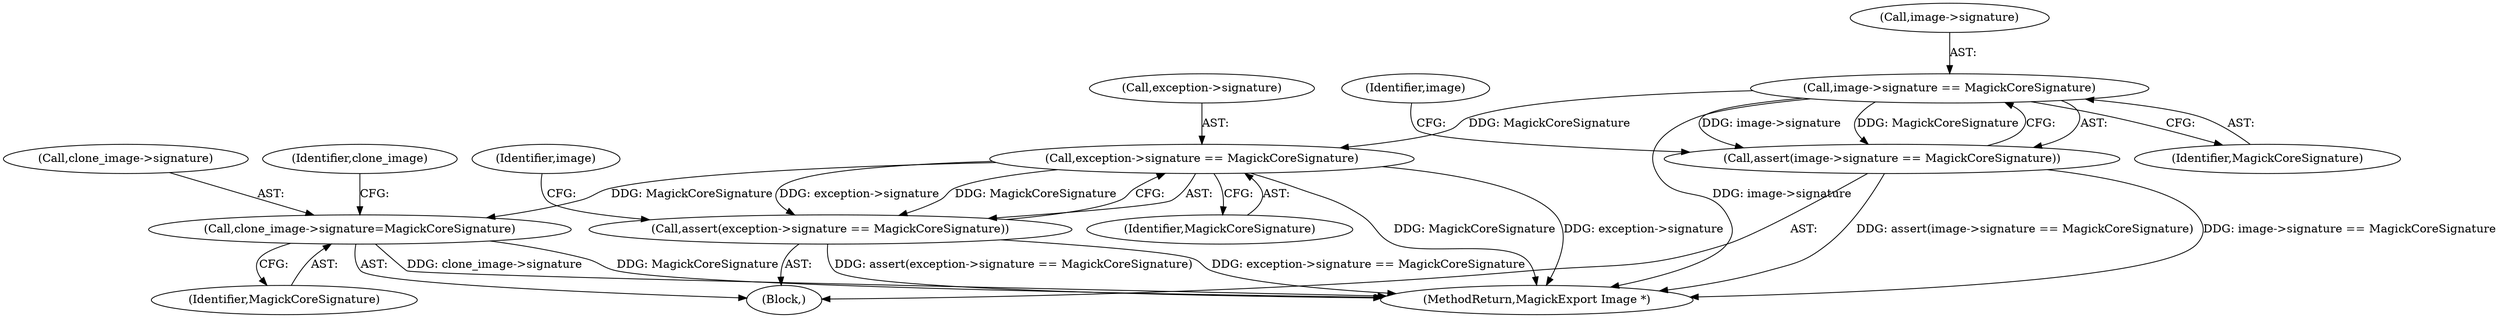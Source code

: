 digraph "0_ImageMagick_aecd0ada163a4d6c769cec178955d5f3e9316f2f_0@pointer" {
"1000119" [label="(Call,image->signature == MagickCoreSignature)"];
"1000118" [label="(Call,assert(image->signature == MagickCoreSignature))"];
"1000146" [label="(Call,exception->signature == MagickCoreSignature)"];
"1000145" [label="(Call,assert(exception->signature == MagickCoreSignature))"];
"1000204" [label="(Call,clone_image->signature=MagickCoreSignature)"];
"1000108" [label="(Block,)"];
"1000208" [label="(Identifier,MagickCoreSignature)"];
"1000147" [label="(Call,exception->signature)"];
"1000155" [label="(Identifier,image)"];
"1000118" [label="(Call,assert(image->signature == MagickCoreSignature))"];
"1000127" [label="(Identifier,image)"];
"1000145" [label="(Call,assert(exception->signature == MagickCoreSignature))"];
"1000120" [label="(Call,image->signature)"];
"1000763" [label="(MethodReturn,MagickExport Image *)"];
"1000204" [label="(Call,clone_image->signature=MagickCoreSignature)"];
"1000205" [label="(Call,clone_image->signature)"];
"1000211" [label="(Identifier,clone_image)"];
"1000119" [label="(Call,image->signature == MagickCoreSignature)"];
"1000146" [label="(Call,exception->signature == MagickCoreSignature)"];
"1000150" [label="(Identifier,MagickCoreSignature)"];
"1000123" [label="(Identifier,MagickCoreSignature)"];
"1000119" -> "1000118"  [label="AST: "];
"1000119" -> "1000123"  [label="CFG: "];
"1000120" -> "1000119"  [label="AST: "];
"1000123" -> "1000119"  [label="AST: "];
"1000118" -> "1000119"  [label="CFG: "];
"1000119" -> "1000763"  [label="DDG: image->signature"];
"1000119" -> "1000118"  [label="DDG: image->signature"];
"1000119" -> "1000118"  [label="DDG: MagickCoreSignature"];
"1000119" -> "1000146"  [label="DDG: MagickCoreSignature"];
"1000118" -> "1000108"  [label="AST: "];
"1000127" -> "1000118"  [label="CFG: "];
"1000118" -> "1000763"  [label="DDG: assert(image->signature == MagickCoreSignature)"];
"1000118" -> "1000763"  [label="DDG: image->signature == MagickCoreSignature"];
"1000146" -> "1000145"  [label="AST: "];
"1000146" -> "1000150"  [label="CFG: "];
"1000147" -> "1000146"  [label="AST: "];
"1000150" -> "1000146"  [label="AST: "];
"1000145" -> "1000146"  [label="CFG: "];
"1000146" -> "1000763"  [label="DDG: MagickCoreSignature"];
"1000146" -> "1000763"  [label="DDG: exception->signature"];
"1000146" -> "1000145"  [label="DDG: exception->signature"];
"1000146" -> "1000145"  [label="DDG: MagickCoreSignature"];
"1000146" -> "1000204"  [label="DDG: MagickCoreSignature"];
"1000145" -> "1000108"  [label="AST: "];
"1000155" -> "1000145"  [label="CFG: "];
"1000145" -> "1000763"  [label="DDG: assert(exception->signature == MagickCoreSignature)"];
"1000145" -> "1000763"  [label="DDG: exception->signature == MagickCoreSignature"];
"1000204" -> "1000108"  [label="AST: "];
"1000204" -> "1000208"  [label="CFG: "];
"1000205" -> "1000204"  [label="AST: "];
"1000208" -> "1000204"  [label="AST: "];
"1000211" -> "1000204"  [label="CFG: "];
"1000204" -> "1000763"  [label="DDG: MagickCoreSignature"];
"1000204" -> "1000763"  [label="DDG: clone_image->signature"];
}
